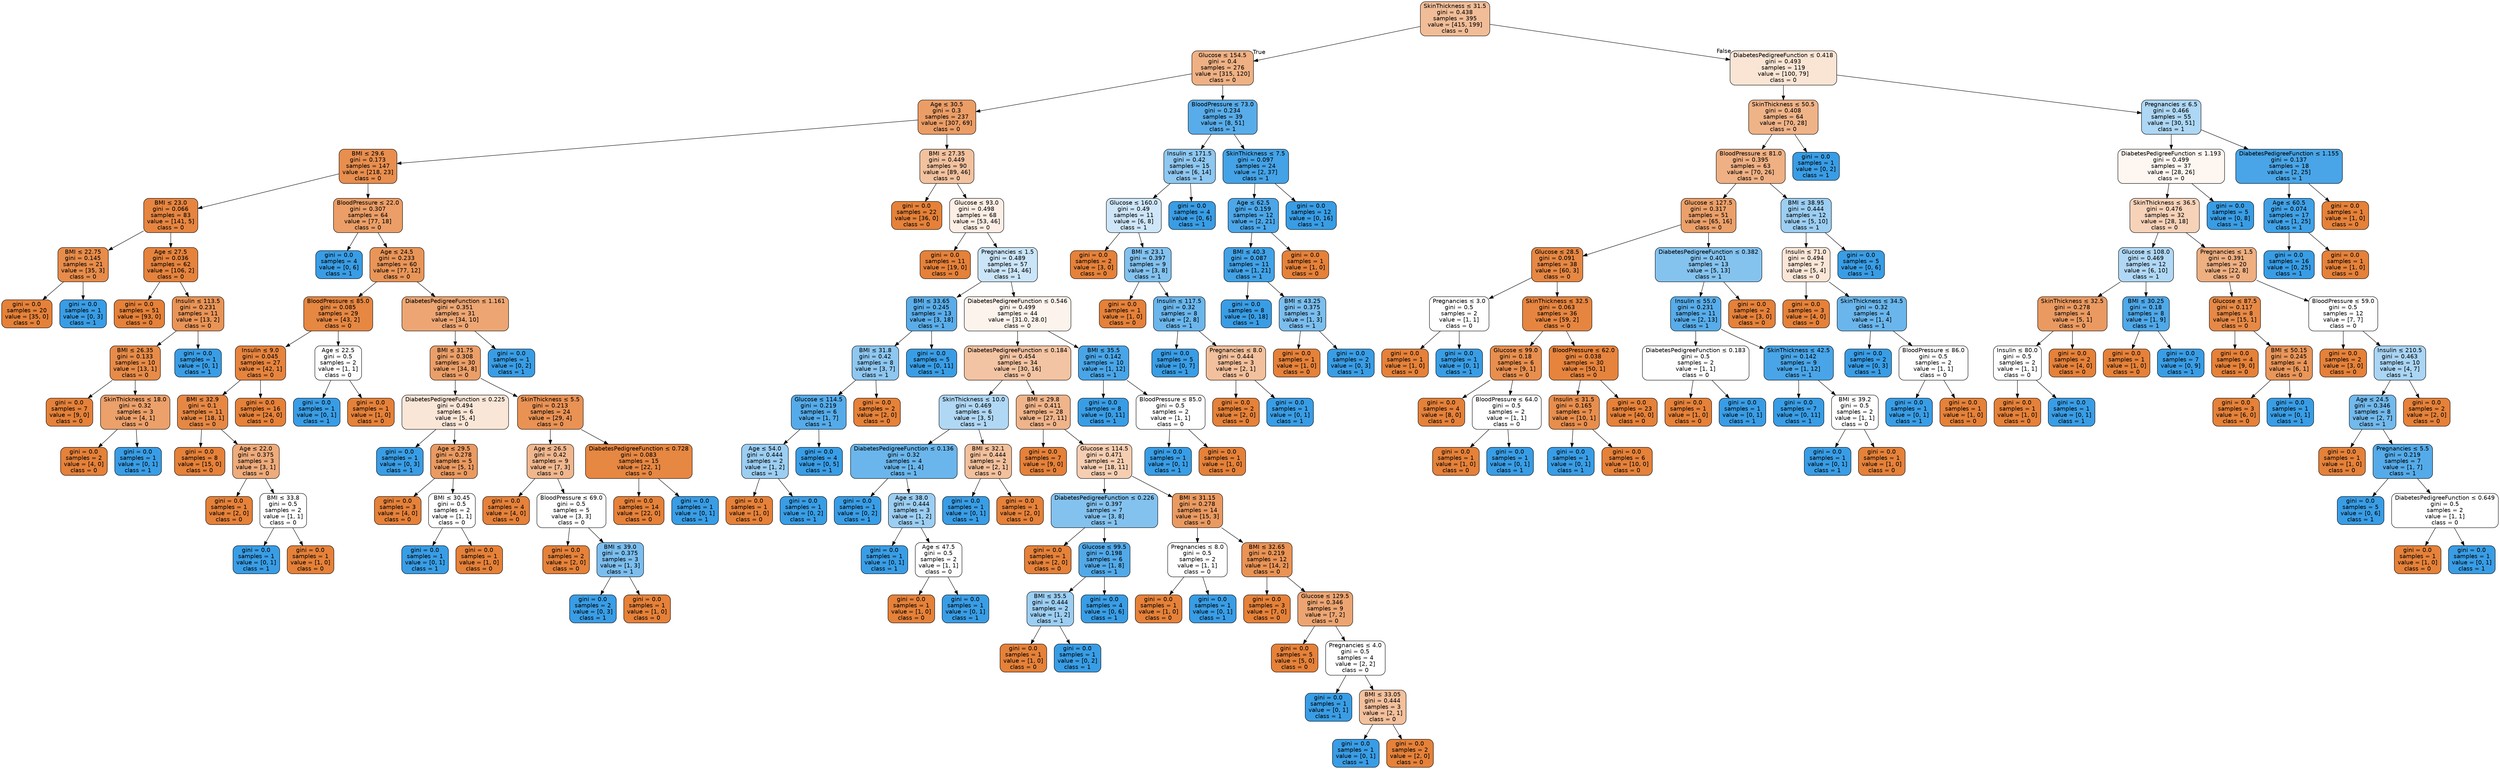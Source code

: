 digraph Tree {
node [shape=box, style="filled, rounded", color="black", fontname="helvetica"] ;
edge [fontname="helvetica"] ;
0 [label=<SkinThickness &le; 31.5<br/>gini = 0.438<br/>samples = 395<br/>value = [415, 199]<br/>class = 0>, fillcolor="#f1bd98"] ;
1 [label=<Glucose &le; 154.5<br/>gini = 0.4<br/>samples = 276<br/>value = [315, 120]<br/>class = 0>, fillcolor="#efb184"] ;
0 -> 1 [labeldistance=2.5, labelangle=45, headlabel="True"] ;
2 [label=<Age &le; 30.5<br/>gini = 0.3<br/>samples = 237<br/>value = [307, 69]<br/>class = 0>, fillcolor="#eb9d66"] ;
1 -> 2 ;
3 [label=<BMI &le; 29.6<br/>gini = 0.173<br/>samples = 147<br/>value = [218, 23]<br/>class = 0>, fillcolor="#e88e4e"] ;
2 -> 3 ;
4 [label=<BMI &le; 23.0<br/>gini = 0.066<br/>samples = 83<br/>value = [141, 5]<br/>class = 0>, fillcolor="#e68540"] ;
3 -> 4 ;
5 [label=<BMI &le; 22.75<br/>gini = 0.145<br/>samples = 21<br/>value = [35, 3]<br/>class = 0>, fillcolor="#e78c4a"] ;
4 -> 5 ;
6 [label=<gini = 0.0<br/>samples = 20<br/>value = [35, 0]<br/>class = 0>, fillcolor="#e58139"] ;
5 -> 6 ;
7 [label=<gini = 0.0<br/>samples = 1<br/>value = [0, 3]<br/>class = 1>, fillcolor="#399de5"] ;
5 -> 7 ;
8 [label=<Age &le; 27.5<br/>gini = 0.036<br/>samples = 62<br/>value = [106, 2]<br/>class = 0>, fillcolor="#e5833d"] ;
4 -> 8 ;
9 [label=<gini = 0.0<br/>samples = 51<br/>value = [93, 0]<br/>class = 0>, fillcolor="#e58139"] ;
8 -> 9 ;
10 [label=<Insulin &le; 113.5<br/>gini = 0.231<br/>samples = 11<br/>value = [13, 2]<br/>class = 0>, fillcolor="#e99457"] ;
8 -> 10 ;
11 [label=<BMI &le; 26.35<br/>gini = 0.133<br/>samples = 10<br/>value = [13, 1]<br/>class = 0>, fillcolor="#e78b48"] ;
10 -> 11 ;
12 [label=<gini = 0.0<br/>samples = 7<br/>value = [9, 0]<br/>class = 0>, fillcolor="#e58139"] ;
11 -> 12 ;
13 [label=<SkinThickness &le; 18.0<br/>gini = 0.32<br/>samples = 3<br/>value = [4, 1]<br/>class = 0>, fillcolor="#eca06a"] ;
11 -> 13 ;
14 [label=<gini = 0.0<br/>samples = 2<br/>value = [4, 0]<br/>class = 0>, fillcolor="#e58139"] ;
13 -> 14 ;
15 [label=<gini = 0.0<br/>samples = 1<br/>value = [0, 1]<br/>class = 1>, fillcolor="#399de5"] ;
13 -> 15 ;
16 [label=<gini = 0.0<br/>samples = 1<br/>value = [0, 1]<br/>class = 1>, fillcolor="#399de5"] ;
10 -> 16 ;
17 [label=<BloodPressure &le; 22.0<br/>gini = 0.307<br/>samples = 64<br/>value = [77, 18]<br/>class = 0>, fillcolor="#eb9e67"] ;
3 -> 17 ;
18 [label=<gini = 0.0<br/>samples = 4<br/>value = [0, 6]<br/>class = 1>, fillcolor="#399de5"] ;
17 -> 18 ;
19 [label=<Age &le; 24.5<br/>gini = 0.233<br/>samples = 60<br/>value = [77, 12]<br/>class = 0>, fillcolor="#e99558"] ;
17 -> 19 ;
20 [label=<BloodPressure &le; 85.0<br/>gini = 0.085<br/>samples = 29<br/>value = [43, 2]<br/>class = 0>, fillcolor="#e68742"] ;
19 -> 20 ;
21 [label=<Insulin &le; 9.0<br/>gini = 0.045<br/>samples = 27<br/>value = [42, 1]<br/>class = 0>, fillcolor="#e6843e"] ;
20 -> 21 ;
22 [label=<BMI &le; 32.9<br/>gini = 0.1<br/>samples = 11<br/>value = [18, 1]<br/>class = 0>, fillcolor="#e68844"] ;
21 -> 22 ;
23 [label=<gini = 0.0<br/>samples = 8<br/>value = [15, 0]<br/>class = 0>, fillcolor="#e58139"] ;
22 -> 23 ;
24 [label=<Age &le; 22.0<br/>gini = 0.375<br/>samples = 3<br/>value = [3, 1]<br/>class = 0>, fillcolor="#eeab7b"] ;
22 -> 24 ;
25 [label=<gini = 0.0<br/>samples = 1<br/>value = [2, 0]<br/>class = 0>, fillcolor="#e58139"] ;
24 -> 25 ;
26 [label=<BMI &le; 33.8<br/>gini = 0.5<br/>samples = 2<br/>value = [1, 1]<br/>class = 0>, fillcolor="#ffffff"] ;
24 -> 26 ;
27 [label=<gini = 0.0<br/>samples = 1<br/>value = [0, 1]<br/>class = 1>, fillcolor="#399de5"] ;
26 -> 27 ;
28 [label=<gini = 0.0<br/>samples = 1<br/>value = [1, 0]<br/>class = 0>, fillcolor="#e58139"] ;
26 -> 28 ;
29 [label=<gini = 0.0<br/>samples = 16<br/>value = [24, 0]<br/>class = 0>, fillcolor="#e58139"] ;
21 -> 29 ;
30 [label=<Age &le; 22.5<br/>gini = 0.5<br/>samples = 2<br/>value = [1, 1]<br/>class = 0>, fillcolor="#ffffff"] ;
20 -> 30 ;
31 [label=<gini = 0.0<br/>samples = 1<br/>value = [0, 1]<br/>class = 1>, fillcolor="#399de5"] ;
30 -> 31 ;
32 [label=<gini = 0.0<br/>samples = 1<br/>value = [1, 0]<br/>class = 0>, fillcolor="#e58139"] ;
30 -> 32 ;
33 [label=<DiabetesPedigreeFunction &le; 1.161<br/>gini = 0.351<br/>samples = 31<br/>value = [34, 10]<br/>class = 0>, fillcolor="#eda673"] ;
19 -> 33 ;
34 [label=<BMI &le; 31.75<br/>gini = 0.308<br/>samples = 30<br/>value = [34, 8]<br/>class = 0>, fillcolor="#eb9f68"] ;
33 -> 34 ;
35 [label=<DiabetesPedigreeFunction &le; 0.225<br/>gini = 0.494<br/>samples = 6<br/>value = [5, 4]<br/>class = 0>, fillcolor="#fae6d7"] ;
34 -> 35 ;
36 [label=<gini = 0.0<br/>samples = 1<br/>value = [0, 3]<br/>class = 1>, fillcolor="#399de5"] ;
35 -> 36 ;
37 [label=<Age &le; 29.5<br/>gini = 0.278<br/>samples = 5<br/>value = [5, 1]<br/>class = 0>, fillcolor="#ea9a61"] ;
35 -> 37 ;
38 [label=<gini = 0.0<br/>samples = 3<br/>value = [4, 0]<br/>class = 0>, fillcolor="#e58139"] ;
37 -> 38 ;
39 [label=<BMI &le; 30.45<br/>gini = 0.5<br/>samples = 2<br/>value = [1, 1]<br/>class = 0>, fillcolor="#ffffff"] ;
37 -> 39 ;
40 [label=<gini = 0.0<br/>samples = 1<br/>value = [0, 1]<br/>class = 1>, fillcolor="#399de5"] ;
39 -> 40 ;
41 [label=<gini = 0.0<br/>samples = 1<br/>value = [1, 0]<br/>class = 0>, fillcolor="#e58139"] ;
39 -> 41 ;
42 [label=<SkinThickness &le; 5.5<br/>gini = 0.213<br/>samples = 24<br/>value = [29, 4]<br/>class = 0>, fillcolor="#e99254"] ;
34 -> 42 ;
43 [label=<Age &le; 26.5<br/>gini = 0.42<br/>samples = 9<br/>value = [7, 3]<br/>class = 0>, fillcolor="#f0b78e"] ;
42 -> 43 ;
44 [label=<gini = 0.0<br/>samples = 4<br/>value = [4, 0]<br/>class = 0>, fillcolor="#e58139"] ;
43 -> 44 ;
45 [label=<BloodPressure &le; 69.0<br/>gini = 0.5<br/>samples = 5<br/>value = [3, 3]<br/>class = 0>, fillcolor="#ffffff"] ;
43 -> 45 ;
46 [label=<gini = 0.0<br/>samples = 2<br/>value = [2, 0]<br/>class = 0>, fillcolor="#e58139"] ;
45 -> 46 ;
47 [label=<BMI &le; 39.0<br/>gini = 0.375<br/>samples = 3<br/>value = [1, 3]<br/>class = 1>, fillcolor="#7bbeee"] ;
45 -> 47 ;
48 [label=<gini = 0.0<br/>samples = 2<br/>value = [0, 3]<br/>class = 1>, fillcolor="#399de5"] ;
47 -> 48 ;
49 [label=<gini = 0.0<br/>samples = 1<br/>value = [1, 0]<br/>class = 0>, fillcolor="#e58139"] ;
47 -> 49 ;
50 [label=<DiabetesPedigreeFunction &le; 0.728<br/>gini = 0.083<br/>samples = 15<br/>value = [22, 1]<br/>class = 0>, fillcolor="#e68742"] ;
42 -> 50 ;
51 [label=<gini = 0.0<br/>samples = 14<br/>value = [22, 0]<br/>class = 0>, fillcolor="#e58139"] ;
50 -> 51 ;
52 [label=<gini = 0.0<br/>samples = 1<br/>value = [0, 1]<br/>class = 1>, fillcolor="#399de5"] ;
50 -> 52 ;
53 [label=<gini = 0.0<br/>samples = 1<br/>value = [0, 2]<br/>class = 1>, fillcolor="#399de5"] ;
33 -> 53 ;
54 [label=<BMI &le; 27.35<br/>gini = 0.449<br/>samples = 90<br/>value = [89, 46]<br/>class = 0>, fillcolor="#f2c29f"] ;
2 -> 54 ;
55 [label=<gini = 0.0<br/>samples = 22<br/>value = [36, 0]<br/>class = 0>, fillcolor="#e58139"] ;
54 -> 55 ;
56 [label=<Glucose &le; 93.0<br/>gini = 0.498<br/>samples = 68<br/>value = [53, 46]<br/>class = 0>, fillcolor="#fceee5"] ;
54 -> 56 ;
57 [label=<gini = 0.0<br/>samples = 11<br/>value = [19, 0]<br/>class = 0>, fillcolor="#e58139"] ;
56 -> 57 ;
58 [label=<Pregnancies &le; 1.5<br/>gini = 0.489<br/>samples = 57<br/>value = [34, 46]<br/>class = 1>, fillcolor="#cbe5f8"] ;
56 -> 58 ;
59 [label=<BMI &le; 33.65<br/>gini = 0.245<br/>samples = 13<br/>value = [3, 18]<br/>class = 1>, fillcolor="#5aade9"] ;
58 -> 59 ;
60 [label=<BMI &le; 31.8<br/>gini = 0.42<br/>samples = 8<br/>value = [3, 7]<br/>class = 1>, fillcolor="#8ec7f0"] ;
59 -> 60 ;
61 [label=<Glucose &le; 114.5<br/>gini = 0.219<br/>samples = 6<br/>value = [1, 7]<br/>class = 1>, fillcolor="#55abe9"] ;
60 -> 61 ;
62 [label=<Age &le; 54.0<br/>gini = 0.444<br/>samples = 2<br/>value = [1, 2]<br/>class = 1>, fillcolor="#9ccef2"] ;
61 -> 62 ;
63 [label=<gini = 0.0<br/>samples = 1<br/>value = [1, 0]<br/>class = 0>, fillcolor="#e58139"] ;
62 -> 63 ;
64 [label=<gini = 0.0<br/>samples = 1<br/>value = [0, 2]<br/>class = 1>, fillcolor="#399de5"] ;
62 -> 64 ;
65 [label=<gini = 0.0<br/>samples = 4<br/>value = [0, 5]<br/>class = 1>, fillcolor="#399de5"] ;
61 -> 65 ;
66 [label=<gini = 0.0<br/>samples = 2<br/>value = [2, 0]<br/>class = 0>, fillcolor="#e58139"] ;
60 -> 66 ;
67 [label=<gini = 0.0<br/>samples = 5<br/>value = [0, 11]<br/>class = 1>, fillcolor="#399de5"] ;
59 -> 67 ;
68 [label=<DiabetesPedigreeFunction &le; 0.546<br/>gini = 0.499<br/>samples = 44<br/>value = [31.0, 28.0]<br/>class = 0>, fillcolor="#fcf3ec"] ;
58 -> 68 ;
69 [label=<DiabetesPedigreeFunction &le; 0.184<br/>gini = 0.454<br/>samples = 34<br/>value = [30, 16]<br/>class = 0>, fillcolor="#f3c4a3"] ;
68 -> 69 ;
70 [label=<SkinThickness &le; 10.0<br/>gini = 0.469<br/>samples = 6<br/>value = [3, 5]<br/>class = 1>, fillcolor="#b0d8f5"] ;
69 -> 70 ;
71 [label=<DiabetesPedigreeFunction &le; 0.136<br/>gini = 0.32<br/>samples = 4<br/>value = [1, 4]<br/>class = 1>, fillcolor="#6ab6ec"] ;
70 -> 71 ;
72 [label=<gini = 0.0<br/>samples = 1<br/>value = [0, 2]<br/>class = 1>, fillcolor="#399de5"] ;
71 -> 72 ;
73 [label=<Age &le; 38.0<br/>gini = 0.444<br/>samples = 3<br/>value = [1, 2]<br/>class = 1>, fillcolor="#9ccef2"] ;
71 -> 73 ;
74 [label=<gini = 0.0<br/>samples = 1<br/>value = [0, 1]<br/>class = 1>, fillcolor="#399de5"] ;
73 -> 74 ;
75 [label=<Age &le; 47.5<br/>gini = 0.5<br/>samples = 2<br/>value = [1, 1]<br/>class = 0>, fillcolor="#ffffff"] ;
73 -> 75 ;
76 [label=<gini = 0.0<br/>samples = 1<br/>value = [1, 0]<br/>class = 0>, fillcolor="#e58139"] ;
75 -> 76 ;
77 [label=<gini = 0.0<br/>samples = 1<br/>value = [0, 1]<br/>class = 1>, fillcolor="#399de5"] ;
75 -> 77 ;
78 [label=<BMI &le; 32.1<br/>gini = 0.444<br/>samples = 2<br/>value = [2, 1]<br/>class = 0>, fillcolor="#f2c09c"] ;
70 -> 78 ;
79 [label=<gini = 0.0<br/>samples = 1<br/>value = [0, 1]<br/>class = 1>, fillcolor="#399de5"] ;
78 -> 79 ;
80 [label=<gini = 0.0<br/>samples = 1<br/>value = [2, 0]<br/>class = 0>, fillcolor="#e58139"] ;
78 -> 80 ;
81 [label=<BMI &le; 29.8<br/>gini = 0.411<br/>samples = 28<br/>value = [27, 11]<br/>class = 0>, fillcolor="#f0b48a"] ;
69 -> 81 ;
82 [label=<gini = 0.0<br/>samples = 7<br/>value = [9, 0]<br/>class = 0>, fillcolor="#e58139"] ;
81 -> 82 ;
83 [label=<Glucose &le; 114.5<br/>gini = 0.471<br/>samples = 21<br/>value = [18, 11]<br/>class = 0>, fillcolor="#f5ceb2"] ;
81 -> 83 ;
84 [label=<DiabetesPedigreeFunction &le; 0.226<br/>gini = 0.397<br/>samples = 7<br/>value = [3, 8]<br/>class = 1>, fillcolor="#83c2ef"] ;
83 -> 84 ;
85 [label=<gini = 0.0<br/>samples = 1<br/>value = [2, 0]<br/>class = 0>, fillcolor="#e58139"] ;
84 -> 85 ;
86 [label=<Glucose &le; 99.5<br/>gini = 0.198<br/>samples = 6<br/>value = [1, 8]<br/>class = 1>, fillcolor="#52a9e8"] ;
84 -> 86 ;
87 [label=<BMI &le; 35.5<br/>gini = 0.444<br/>samples = 2<br/>value = [1, 2]<br/>class = 1>, fillcolor="#9ccef2"] ;
86 -> 87 ;
88 [label=<gini = 0.0<br/>samples = 1<br/>value = [1, 0]<br/>class = 0>, fillcolor="#e58139"] ;
87 -> 88 ;
89 [label=<gini = 0.0<br/>samples = 1<br/>value = [0, 2]<br/>class = 1>, fillcolor="#399de5"] ;
87 -> 89 ;
90 [label=<gini = 0.0<br/>samples = 4<br/>value = [0, 6]<br/>class = 1>, fillcolor="#399de5"] ;
86 -> 90 ;
91 [label=<BMI &le; 31.15<br/>gini = 0.278<br/>samples = 14<br/>value = [15, 3]<br/>class = 0>, fillcolor="#ea9a61"] ;
83 -> 91 ;
92 [label=<Pregnancies &le; 8.0<br/>gini = 0.5<br/>samples = 2<br/>value = [1, 1]<br/>class = 0>, fillcolor="#ffffff"] ;
91 -> 92 ;
93 [label=<gini = 0.0<br/>samples = 1<br/>value = [1, 0]<br/>class = 0>, fillcolor="#e58139"] ;
92 -> 93 ;
94 [label=<gini = 0.0<br/>samples = 1<br/>value = [0, 1]<br/>class = 1>, fillcolor="#399de5"] ;
92 -> 94 ;
95 [label=<BMI &le; 32.65<br/>gini = 0.219<br/>samples = 12<br/>value = [14, 2]<br/>class = 0>, fillcolor="#e99355"] ;
91 -> 95 ;
96 [label=<gini = 0.0<br/>samples = 3<br/>value = [7, 0]<br/>class = 0>, fillcolor="#e58139"] ;
95 -> 96 ;
97 [label=<Glucose &le; 129.5<br/>gini = 0.346<br/>samples = 9<br/>value = [7, 2]<br/>class = 0>, fillcolor="#eca572"] ;
95 -> 97 ;
98 [label=<gini = 0.0<br/>samples = 5<br/>value = [5, 0]<br/>class = 0>, fillcolor="#e58139"] ;
97 -> 98 ;
99 [label=<Pregnancies &le; 4.0<br/>gini = 0.5<br/>samples = 4<br/>value = [2, 2]<br/>class = 0>, fillcolor="#ffffff"] ;
97 -> 99 ;
100 [label=<gini = 0.0<br/>samples = 1<br/>value = [0, 1]<br/>class = 1>, fillcolor="#399de5"] ;
99 -> 100 ;
101 [label=<BMI &le; 33.05<br/>gini = 0.444<br/>samples = 3<br/>value = [2, 1]<br/>class = 0>, fillcolor="#f2c09c"] ;
99 -> 101 ;
102 [label=<gini = 0.0<br/>samples = 1<br/>value = [0, 1]<br/>class = 1>, fillcolor="#399de5"] ;
101 -> 102 ;
103 [label=<gini = 0.0<br/>samples = 2<br/>value = [2, 0]<br/>class = 0>, fillcolor="#e58139"] ;
101 -> 103 ;
104 [label=<BMI &le; 35.5<br/>gini = 0.142<br/>samples = 10<br/>value = [1, 12]<br/>class = 1>, fillcolor="#49a5e7"] ;
68 -> 104 ;
105 [label=<gini = 0.0<br/>samples = 8<br/>value = [0, 11]<br/>class = 1>, fillcolor="#399de5"] ;
104 -> 105 ;
106 [label=<BloodPressure &le; 85.0<br/>gini = 0.5<br/>samples = 2<br/>value = [1, 1]<br/>class = 0>, fillcolor="#ffffff"] ;
104 -> 106 ;
107 [label=<gini = 0.0<br/>samples = 1<br/>value = [0, 1]<br/>class = 1>, fillcolor="#399de5"] ;
106 -> 107 ;
108 [label=<gini = 0.0<br/>samples = 1<br/>value = [1, 0]<br/>class = 0>, fillcolor="#e58139"] ;
106 -> 108 ;
109 [label=<BloodPressure &le; 73.0<br/>gini = 0.234<br/>samples = 39<br/>value = [8, 51]<br/>class = 1>, fillcolor="#58ace9"] ;
1 -> 109 ;
110 [label=<Insulin &le; 171.5<br/>gini = 0.42<br/>samples = 15<br/>value = [6, 14]<br/>class = 1>, fillcolor="#8ec7f0"] ;
109 -> 110 ;
111 [label=<Glucose &le; 160.0<br/>gini = 0.49<br/>samples = 11<br/>value = [6, 8]<br/>class = 1>, fillcolor="#cee6f8"] ;
110 -> 111 ;
112 [label=<gini = 0.0<br/>samples = 2<br/>value = [3, 0]<br/>class = 0>, fillcolor="#e58139"] ;
111 -> 112 ;
113 [label=<BMI &le; 23.1<br/>gini = 0.397<br/>samples = 9<br/>value = [3, 8]<br/>class = 1>, fillcolor="#83c2ef"] ;
111 -> 113 ;
114 [label=<gini = 0.0<br/>samples = 1<br/>value = [1, 0]<br/>class = 0>, fillcolor="#e58139"] ;
113 -> 114 ;
115 [label=<Insulin &le; 117.5<br/>gini = 0.32<br/>samples = 8<br/>value = [2, 8]<br/>class = 1>, fillcolor="#6ab6ec"] ;
113 -> 115 ;
116 [label=<gini = 0.0<br/>samples = 5<br/>value = [0, 7]<br/>class = 1>, fillcolor="#399de5"] ;
115 -> 116 ;
117 [label=<Pregnancies &le; 8.0<br/>gini = 0.444<br/>samples = 3<br/>value = [2, 1]<br/>class = 0>, fillcolor="#f2c09c"] ;
115 -> 117 ;
118 [label=<gini = 0.0<br/>samples = 2<br/>value = [2, 0]<br/>class = 0>, fillcolor="#e58139"] ;
117 -> 118 ;
119 [label=<gini = 0.0<br/>samples = 1<br/>value = [0, 1]<br/>class = 1>, fillcolor="#399de5"] ;
117 -> 119 ;
120 [label=<gini = 0.0<br/>samples = 4<br/>value = [0, 6]<br/>class = 1>, fillcolor="#399de5"] ;
110 -> 120 ;
121 [label=<SkinThickness &le; 7.5<br/>gini = 0.097<br/>samples = 24<br/>value = [2, 37]<br/>class = 1>, fillcolor="#44a2e6"] ;
109 -> 121 ;
122 [label=<Age &le; 62.5<br/>gini = 0.159<br/>samples = 12<br/>value = [2, 21]<br/>class = 1>, fillcolor="#4ca6e7"] ;
121 -> 122 ;
123 [label=<BMI &le; 40.3<br/>gini = 0.087<br/>samples = 11<br/>value = [1, 21]<br/>class = 1>, fillcolor="#42a2e6"] ;
122 -> 123 ;
124 [label=<gini = 0.0<br/>samples = 8<br/>value = [0, 18]<br/>class = 1>, fillcolor="#399de5"] ;
123 -> 124 ;
125 [label=<BMI &le; 43.25<br/>gini = 0.375<br/>samples = 3<br/>value = [1, 3]<br/>class = 1>, fillcolor="#7bbeee"] ;
123 -> 125 ;
126 [label=<gini = 0.0<br/>samples = 1<br/>value = [1, 0]<br/>class = 0>, fillcolor="#e58139"] ;
125 -> 126 ;
127 [label=<gini = 0.0<br/>samples = 2<br/>value = [0, 3]<br/>class = 1>, fillcolor="#399de5"] ;
125 -> 127 ;
128 [label=<gini = 0.0<br/>samples = 1<br/>value = [1, 0]<br/>class = 0>, fillcolor="#e58139"] ;
122 -> 128 ;
129 [label=<gini = 0.0<br/>samples = 12<br/>value = [0, 16]<br/>class = 1>, fillcolor="#399de5"] ;
121 -> 129 ;
130 [label=<DiabetesPedigreeFunction &le; 0.418<br/>gini = 0.493<br/>samples = 119<br/>value = [100, 79]<br/>class = 0>, fillcolor="#fae5d5"] ;
0 -> 130 [labeldistance=2.5, labelangle=-45, headlabel="False"] ;
131 [label=<SkinThickness &le; 50.5<br/>gini = 0.408<br/>samples = 64<br/>value = [70, 28]<br/>class = 0>, fillcolor="#efb388"] ;
130 -> 131 ;
132 [label=<BloodPressure &le; 81.0<br/>gini = 0.395<br/>samples = 63<br/>value = [70, 26]<br/>class = 0>, fillcolor="#efb083"] ;
131 -> 132 ;
133 [label=<Glucose &le; 127.5<br/>gini = 0.317<br/>samples = 51<br/>value = [65, 16]<br/>class = 0>, fillcolor="#eba06a"] ;
132 -> 133 ;
134 [label=<Glucose &le; 28.5<br/>gini = 0.091<br/>samples = 38<br/>value = [60, 3]<br/>class = 0>, fillcolor="#e68743"] ;
133 -> 134 ;
135 [label=<Pregnancies &le; 3.0<br/>gini = 0.5<br/>samples = 2<br/>value = [1, 1]<br/>class = 0>, fillcolor="#ffffff"] ;
134 -> 135 ;
136 [label=<gini = 0.0<br/>samples = 1<br/>value = [1, 0]<br/>class = 0>, fillcolor="#e58139"] ;
135 -> 136 ;
137 [label=<gini = 0.0<br/>samples = 1<br/>value = [0, 1]<br/>class = 1>, fillcolor="#399de5"] ;
135 -> 137 ;
138 [label=<SkinThickness &le; 32.5<br/>gini = 0.063<br/>samples = 36<br/>value = [59, 2]<br/>class = 0>, fillcolor="#e68540"] ;
134 -> 138 ;
139 [label=<Glucose &le; 99.0<br/>gini = 0.18<br/>samples = 6<br/>value = [9, 1]<br/>class = 0>, fillcolor="#e88f4f"] ;
138 -> 139 ;
140 [label=<gini = 0.0<br/>samples = 4<br/>value = [8, 0]<br/>class = 0>, fillcolor="#e58139"] ;
139 -> 140 ;
141 [label=<BloodPressure &le; 64.0<br/>gini = 0.5<br/>samples = 2<br/>value = [1, 1]<br/>class = 0>, fillcolor="#ffffff"] ;
139 -> 141 ;
142 [label=<gini = 0.0<br/>samples = 1<br/>value = [1, 0]<br/>class = 0>, fillcolor="#e58139"] ;
141 -> 142 ;
143 [label=<gini = 0.0<br/>samples = 1<br/>value = [0, 1]<br/>class = 1>, fillcolor="#399de5"] ;
141 -> 143 ;
144 [label=<BloodPressure &le; 62.0<br/>gini = 0.038<br/>samples = 30<br/>value = [50, 1]<br/>class = 0>, fillcolor="#e6843d"] ;
138 -> 144 ;
145 [label=<Insulin &le; 31.5<br/>gini = 0.165<br/>samples = 7<br/>value = [10, 1]<br/>class = 0>, fillcolor="#e88e4d"] ;
144 -> 145 ;
146 [label=<gini = 0.0<br/>samples = 1<br/>value = [0, 1]<br/>class = 1>, fillcolor="#399de5"] ;
145 -> 146 ;
147 [label=<gini = 0.0<br/>samples = 6<br/>value = [10, 0]<br/>class = 0>, fillcolor="#e58139"] ;
145 -> 147 ;
148 [label=<gini = 0.0<br/>samples = 23<br/>value = [40, 0]<br/>class = 0>, fillcolor="#e58139"] ;
144 -> 148 ;
149 [label=<DiabetesPedigreeFunction &le; 0.382<br/>gini = 0.401<br/>samples = 13<br/>value = [5, 13]<br/>class = 1>, fillcolor="#85c3ef"] ;
133 -> 149 ;
150 [label=<Insulin &le; 55.0<br/>gini = 0.231<br/>samples = 11<br/>value = [2, 13]<br/>class = 1>, fillcolor="#57ace9"] ;
149 -> 150 ;
151 [label=<DiabetesPedigreeFunction &le; 0.183<br/>gini = 0.5<br/>samples = 2<br/>value = [1, 1]<br/>class = 0>, fillcolor="#ffffff"] ;
150 -> 151 ;
152 [label=<gini = 0.0<br/>samples = 1<br/>value = [1, 0]<br/>class = 0>, fillcolor="#e58139"] ;
151 -> 152 ;
153 [label=<gini = 0.0<br/>samples = 1<br/>value = [0, 1]<br/>class = 1>, fillcolor="#399de5"] ;
151 -> 153 ;
154 [label=<SkinThickness &le; 42.5<br/>gini = 0.142<br/>samples = 9<br/>value = [1, 12]<br/>class = 1>, fillcolor="#49a5e7"] ;
150 -> 154 ;
155 [label=<gini = 0.0<br/>samples = 7<br/>value = [0, 11]<br/>class = 1>, fillcolor="#399de5"] ;
154 -> 155 ;
156 [label=<BMI &le; 39.2<br/>gini = 0.5<br/>samples = 2<br/>value = [1, 1]<br/>class = 0>, fillcolor="#ffffff"] ;
154 -> 156 ;
157 [label=<gini = 0.0<br/>samples = 1<br/>value = [0, 1]<br/>class = 1>, fillcolor="#399de5"] ;
156 -> 157 ;
158 [label=<gini = 0.0<br/>samples = 1<br/>value = [1, 0]<br/>class = 0>, fillcolor="#e58139"] ;
156 -> 158 ;
159 [label=<gini = 0.0<br/>samples = 2<br/>value = [3, 0]<br/>class = 0>, fillcolor="#e58139"] ;
149 -> 159 ;
160 [label=<BMI &le; 38.95<br/>gini = 0.444<br/>samples = 12<br/>value = [5, 10]<br/>class = 1>, fillcolor="#9ccef2"] ;
132 -> 160 ;
161 [label=<Insulin &le; 71.0<br/>gini = 0.494<br/>samples = 7<br/>value = [5, 4]<br/>class = 0>, fillcolor="#fae6d7"] ;
160 -> 161 ;
162 [label=<gini = 0.0<br/>samples = 3<br/>value = [4, 0]<br/>class = 0>, fillcolor="#e58139"] ;
161 -> 162 ;
163 [label=<SkinThickness &le; 34.5<br/>gini = 0.32<br/>samples = 4<br/>value = [1, 4]<br/>class = 1>, fillcolor="#6ab6ec"] ;
161 -> 163 ;
164 [label=<gini = 0.0<br/>samples = 2<br/>value = [0, 3]<br/>class = 1>, fillcolor="#399de5"] ;
163 -> 164 ;
165 [label=<BloodPressure &le; 86.0<br/>gini = 0.5<br/>samples = 2<br/>value = [1, 1]<br/>class = 0>, fillcolor="#ffffff"] ;
163 -> 165 ;
166 [label=<gini = 0.0<br/>samples = 1<br/>value = [0, 1]<br/>class = 1>, fillcolor="#399de5"] ;
165 -> 166 ;
167 [label=<gini = 0.0<br/>samples = 1<br/>value = [1, 0]<br/>class = 0>, fillcolor="#e58139"] ;
165 -> 167 ;
168 [label=<gini = 0.0<br/>samples = 5<br/>value = [0, 6]<br/>class = 1>, fillcolor="#399de5"] ;
160 -> 168 ;
169 [label=<gini = 0.0<br/>samples = 1<br/>value = [0, 2]<br/>class = 1>, fillcolor="#399de5"] ;
131 -> 169 ;
170 [label=<Pregnancies &le; 6.5<br/>gini = 0.466<br/>samples = 55<br/>value = [30, 51]<br/>class = 1>, fillcolor="#add7f4"] ;
130 -> 170 ;
171 [label=<DiabetesPedigreeFunction &le; 1.193<br/>gini = 0.499<br/>samples = 37<br/>value = [28, 26]<br/>class = 0>, fillcolor="#fdf6f1"] ;
170 -> 171 ;
172 [label=<SkinThickness &le; 36.5<br/>gini = 0.476<br/>samples = 32<br/>value = [28, 18]<br/>class = 0>, fillcolor="#f6d2b8"] ;
171 -> 172 ;
173 [label=<Glucose &le; 108.0<br/>gini = 0.469<br/>samples = 12<br/>value = [6, 10]<br/>class = 1>, fillcolor="#b0d8f5"] ;
172 -> 173 ;
174 [label=<SkinThickness &le; 32.5<br/>gini = 0.278<br/>samples = 4<br/>value = [5, 1]<br/>class = 0>, fillcolor="#ea9a61"] ;
173 -> 174 ;
175 [label=<Insulin &le; 80.0<br/>gini = 0.5<br/>samples = 2<br/>value = [1, 1]<br/>class = 0>, fillcolor="#ffffff"] ;
174 -> 175 ;
176 [label=<gini = 0.0<br/>samples = 1<br/>value = [1, 0]<br/>class = 0>, fillcolor="#e58139"] ;
175 -> 176 ;
177 [label=<gini = 0.0<br/>samples = 1<br/>value = [0, 1]<br/>class = 1>, fillcolor="#399de5"] ;
175 -> 177 ;
178 [label=<gini = 0.0<br/>samples = 2<br/>value = [4, 0]<br/>class = 0>, fillcolor="#e58139"] ;
174 -> 178 ;
179 [label=<BMI &le; 30.25<br/>gini = 0.18<br/>samples = 8<br/>value = [1, 9]<br/>class = 1>, fillcolor="#4fa8e8"] ;
173 -> 179 ;
180 [label=<gini = 0.0<br/>samples = 1<br/>value = [1, 0]<br/>class = 0>, fillcolor="#e58139"] ;
179 -> 180 ;
181 [label=<gini = 0.0<br/>samples = 7<br/>value = [0, 9]<br/>class = 1>, fillcolor="#399de5"] ;
179 -> 181 ;
182 [label=<Pregnancies &le; 1.5<br/>gini = 0.391<br/>samples = 20<br/>value = [22, 8]<br/>class = 0>, fillcolor="#eeaf81"] ;
172 -> 182 ;
183 [label=<Glucose &le; 87.5<br/>gini = 0.117<br/>samples = 8<br/>value = [15, 1]<br/>class = 0>, fillcolor="#e78946"] ;
182 -> 183 ;
184 [label=<gini = 0.0<br/>samples = 4<br/>value = [9, 0]<br/>class = 0>, fillcolor="#e58139"] ;
183 -> 184 ;
185 [label=<BMI &le; 50.15<br/>gini = 0.245<br/>samples = 4<br/>value = [6, 1]<br/>class = 0>, fillcolor="#e9965a"] ;
183 -> 185 ;
186 [label=<gini = 0.0<br/>samples = 3<br/>value = [6, 0]<br/>class = 0>, fillcolor="#e58139"] ;
185 -> 186 ;
187 [label=<gini = 0.0<br/>samples = 1<br/>value = [0, 1]<br/>class = 1>, fillcolor="#399de5"] ;
185 -> 187 ;
188 [label=<BloodPressure &le; 59.0<br/>gini = 0.5<br/>samples = 12<br/>value = [7, 7]<br/>class = 0>, fillcolor="#ffffff"] ;
182 -> 188 ;
189 [label=<gini = 0.0<br/>samples = 2<br/>value = [3, 0]<br/>class = 0>, fillcolor="#e58139"] ;
188 -> 189 ;
190 [label=<Insulin &le; 210.5<br/>gini = 0.463<br/>samples = 10<br/>value = [4, 7]<br/>class = 1>, fillcolor="#aad5f4"] ;
188 -> 190 ;
191 [label=<Age &le; 24.5<br/>gini = 0.346<br/>samples = 8<br/>value = [2, 7]<br/>class = 1>, fillcolor="#72b9ec"] ;
190 -> 191 ;
192 [label=<gini = 0.0<br/>samples = 1<br/>value = [1, 0]<br/>class = 0>, fillcolor="#e58139"] ;
191 -> 192 ;
193 [label=<Pregnancies &le; 5.5<br/>gini = 0.219<br/>samples = 7<br/>value = [1, 7]<br/>class = 1>, fillcolor="#55abe9"] ;
191 -> 193 ;
194 [label=<gini = 0.0<br/>samples = 5<br/>value = [0, 6]<br/>class = 1>, fillcolor="#399de5"] ;
193 -> 194 ;
195 [label=<DiabetesPedigreeFunction &le; 0.649<br/>gini = 0.5<br/>samples = 2<br/>value = [1, 1]<br/>class = 0>, fillcolor="#ffffff"] ;
193 -> 195 ;
196 [label=<gini = 0.0<br/>samples = 1<br/>value = [1, 0]<br/>class = 0>, fillcolor="#e58139"] ;
195 -> 196 ;
197 [label=<gini = 0.0<br/>samples = 1<br/>value = [0, 1]<br/>class = 1>, fillcolor="#399de5"] ;
195 -> 197 ;
198 [label=<gini = 0.0<br/>samples = 2<br/>value = [2, 0]<br/>class = 0>, fillcolor="#e58139"] ;
190 -> 198 ;
199 [label=<gini = 0.0<br/>samples = 5<br/>value = [0, 8]<br/>class = 1>, fillcolor="#399de5"] ;
171 -> 199 ;
200 [label=<DiabetesPedigreeFunction &le; 1.155<br/>gini = 0.137<br/>samples = 18<br/>value = [2, 25]<br/>class = 1>, fillcolor="#49a5e7"] ;
170 -> 200 ;
201 [label=<Age &le; 60.5<br/>gini = 0.074<br/>samples = 17<br/>value = [1, 25]<br/>class = 1>, fillcolor="#41a1e6"] ;
200 -> 201 ;
202 [label=<gini = 0.0<br/>samples = 16<br/>value = [0, 25]<br/>class = 1>, fillcolor="#399de5"] ;
201 -> 202 ;
203 [label=<gini = 0.0<br/>samples = 1<br/>value = [1, 0]<br/>class = 0>, fillcolor="#e58139"] ;
201 -> 203 ;
204 [label=<gini = 0.0<br/>samples = 1<br/>value = [1, 0]<br/>class = 0>, fillcolor="#e58139"] ;
200 -> 204 ;
}